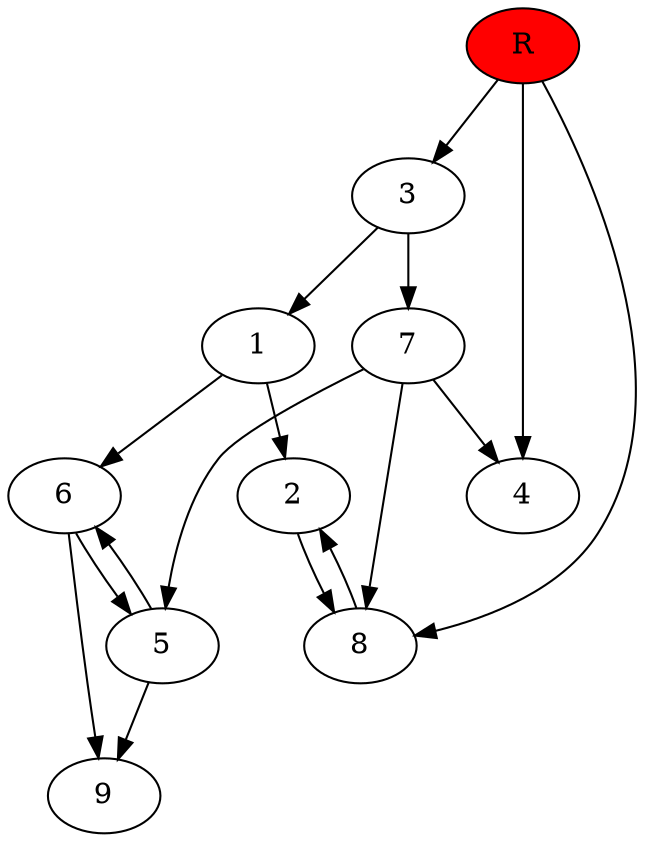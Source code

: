 digraph prb75828 {
	1
	2
	3
	4
	5
	6
	7
	8
	R [fillcolor="#ff0000" style=filled]
	1 -> 2
	1 -> 6
	2 -> 8
	3 -> 1
	3 -> 7
	5 -> 6
	5 -> 9
	6 -> 5
	6 -> 9
	7 -> 4
	7 -> 5
	7 -> 8
	8 -> 2
	R -> 3
	R -> 4
	R -> 8
}
